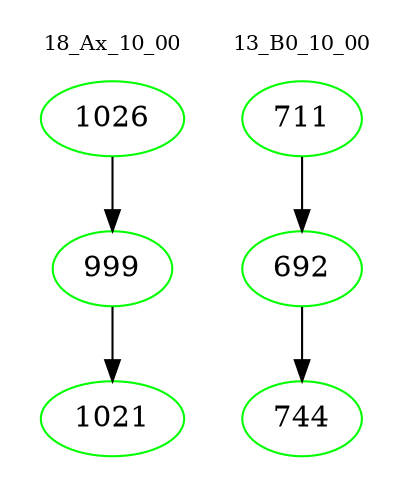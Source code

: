digraph{
subgraph cluster_0 {
color = white
label = "18_Ax_10_00";
fontsize=10;
T0_1026 [label="1026", color="green"]
T0_1026 -> T0_999 [color="black"]
T0_999 [label="999", color="green"]
T0_999 -> T0_1021 [color="black"]
T0_1021 [label="1021", color="green"]
}
subgraph cluster_1 {
color = white
label = "13_B0_10_00";
fontsize=10;
T1_711 [label="711", color="green"]
T1_711 -> T1_692 [color="black"]
T1_692 [label="692", color="green"]
T1_692 -> T1_744 [color="black"]
T1_744 [label="744", color="green"]
}
}

